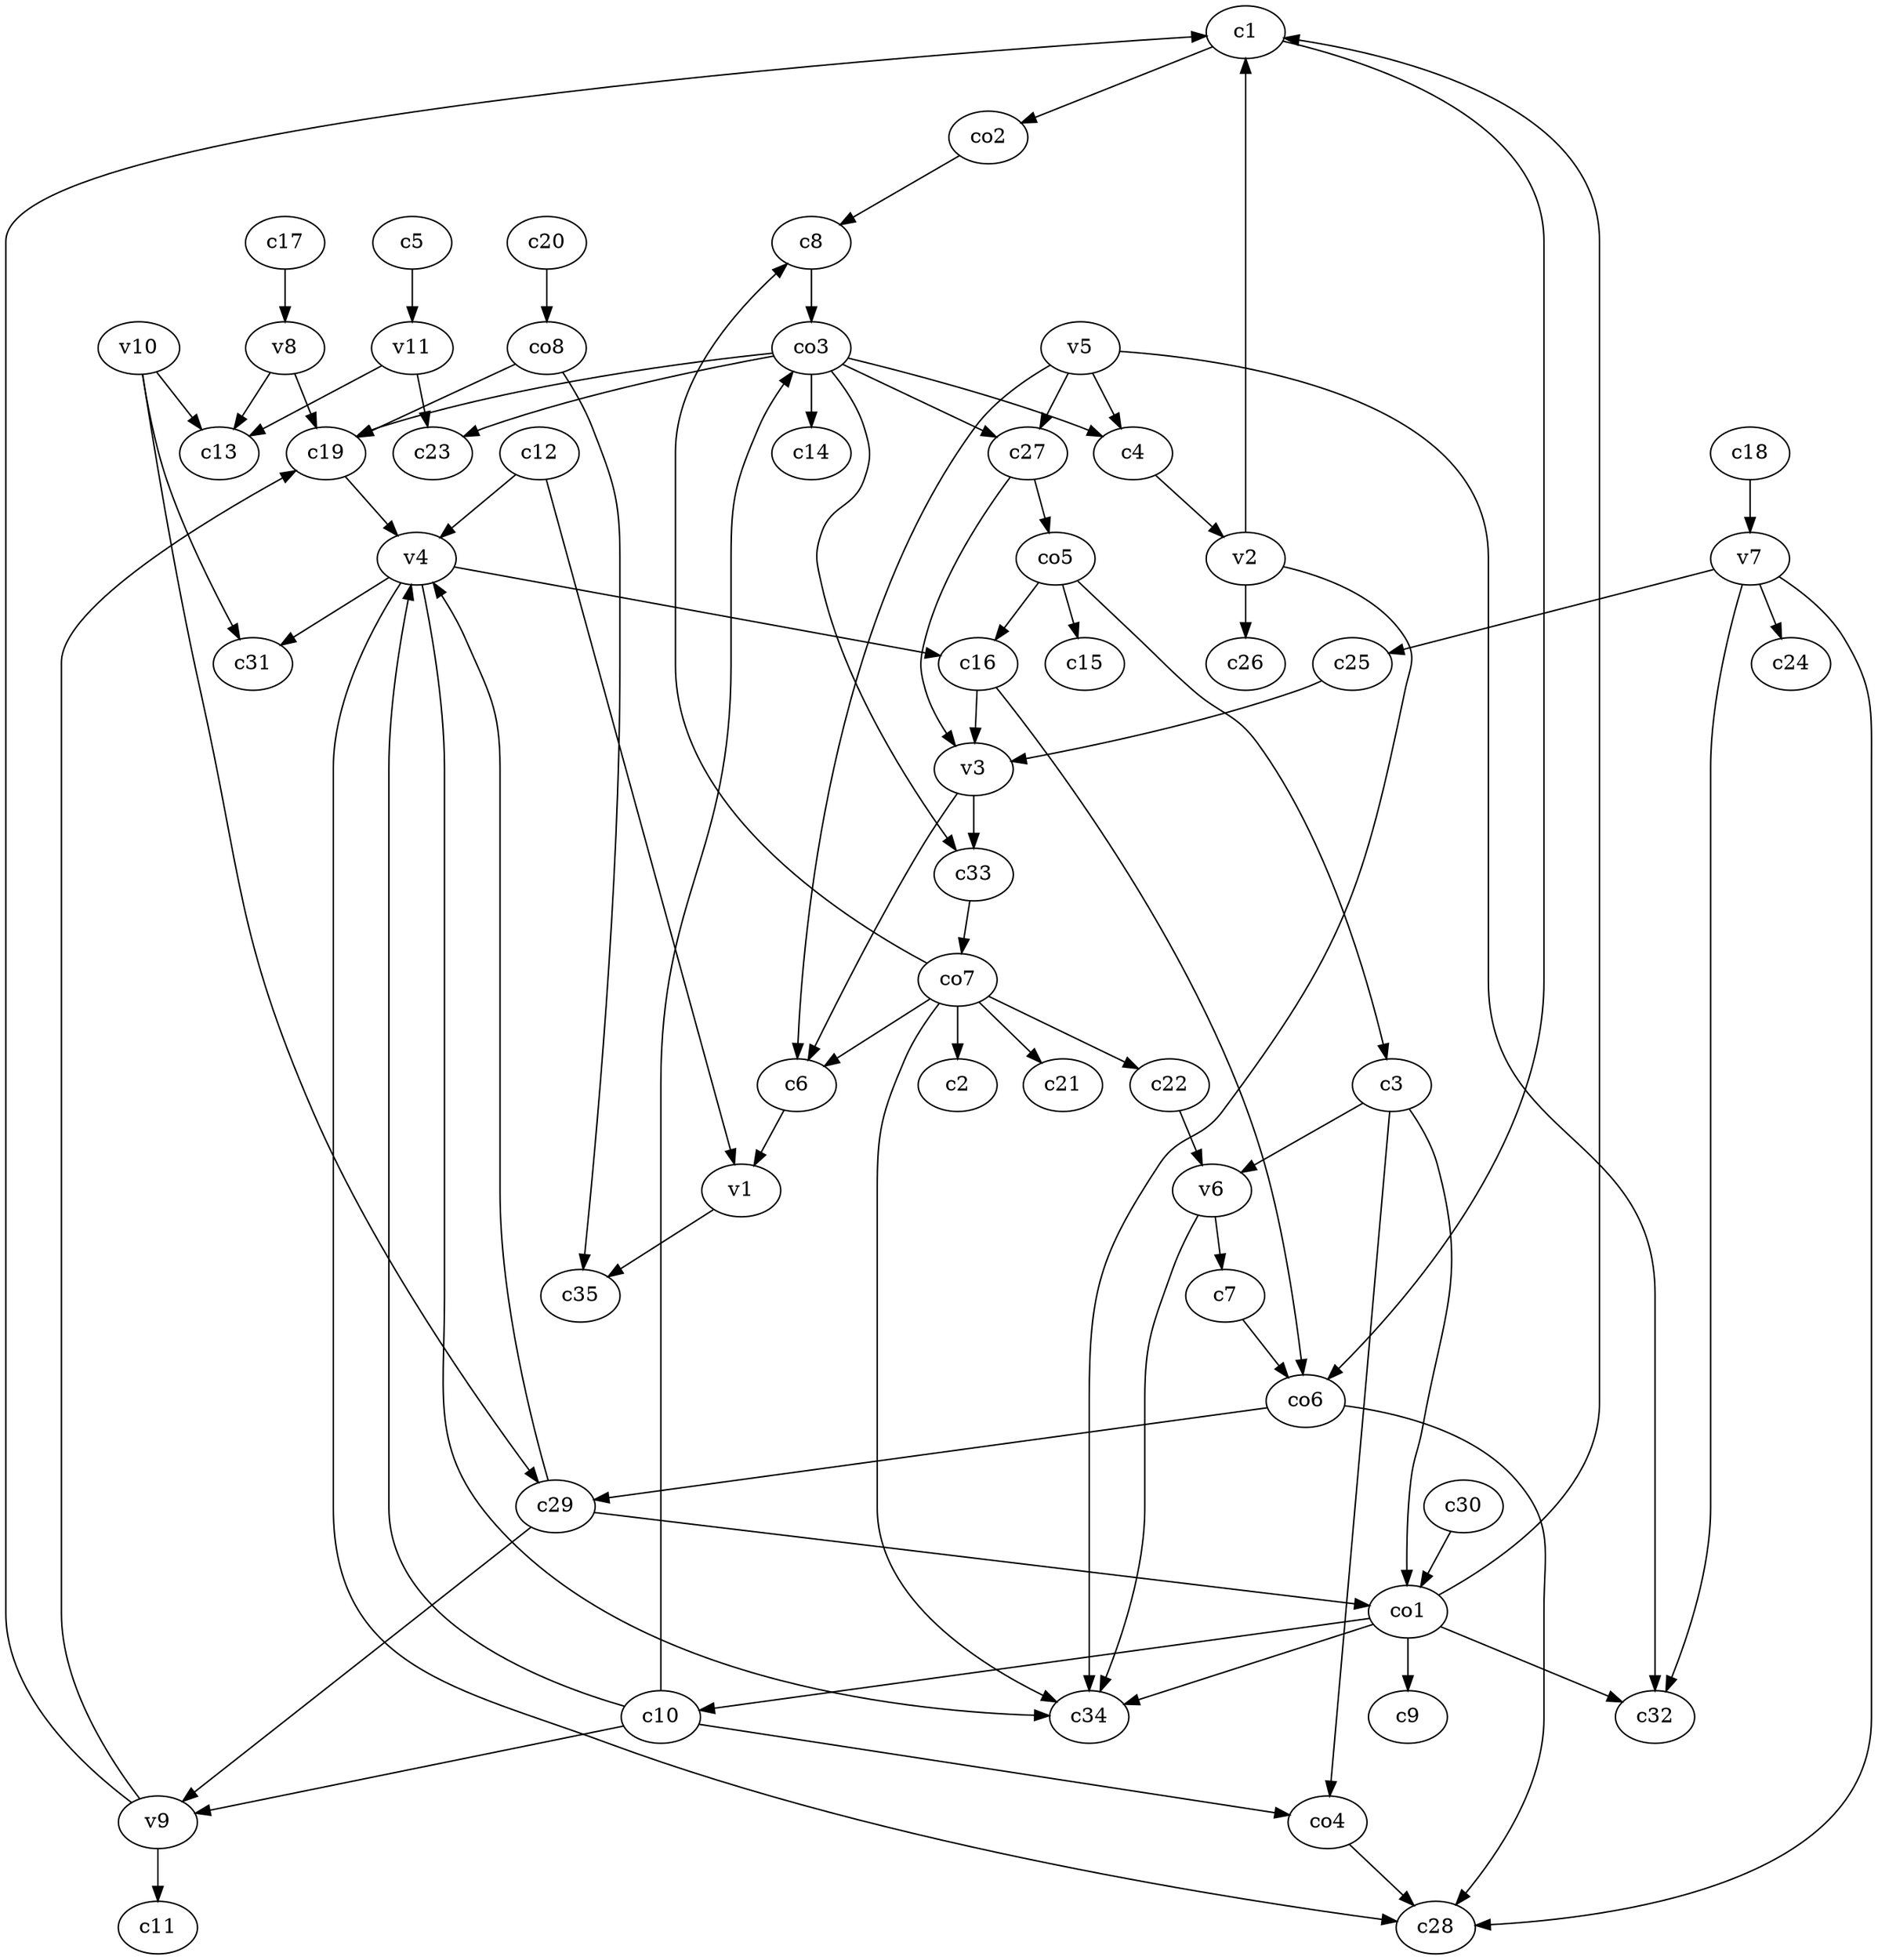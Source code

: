 strict digraph  {
c1;
c2;
c3;
c4;
c5;
c6;
c7;
c8;
c9;
c10;
c11;
c12;
c13;
c14;
c15;
c16;
c17;
c18;
c19;
c20;
c21;
c22;
c23;
c24;
c25;
c26;
c27;
c28;
c29;
c30;
c31;
c32;
c33;
c34;
c35;
v1;
v2;
v3;
v4;
v5;
v6;
v7;
v8;
v9;
v10;
v11;
co1;
co2;
co3;
co4;
co5;
co6;
co7;
co8;
c1 -> co2  [weight=1];
c1 -> co6  [weight=1];
c3 -> co1  [weight=1];
c3 -> v6  [weight=1];
c3 -> co4  [weight=1];
c4 -> v2  [weight=1];
c5 -> v11  [weight=1];
c6 -> v1  [weight=1];
c7 -> co6  [weight=1];
c8 -> co3  [weight=1];
c10 -> co4  [weight=1];
c10 -> co3  [weight=1];
c10 -> v9  [weight=1];
c10 -> v4  [weight=1];
c12 -> v4  [weight=1];
c12 -> v1  [weight=1];
c16 -> v3  [weight=1];
c16 -> co6  [weight=1];
c17 -> v8  [weight=1];
c18 -> v7  [weight=1];
c19 -> v4  [weight=1];
c20 -> co8  [weight=1];
c22 -> v6  [weight=1];
c25 -> v3  [weight=1];
c27 -> co5  [weight=1];
c27 -> v3  [weight=1];
c29 -> v4  [weight=1];
c29 -> co1  [weight=1];
c29 -> v9  [weight=1];
c30 -> co1  [weight=1];
c33 -> co7  [weight=1];
v1 -> c35  [weight=1];
v2 -> c1  [weight=1];
v2 -> c34  [weight=1];
v2 -> c26  [weight=1];
v3 -> c33  [weight=1];
v3 -> c6  [weight=1];
v4 -> c28  [weight=1];
v4 -> c31  [weight=1];
v4 -> c34  [weight=1];
v4 -> c16  [weight=1];
v5 -> c4  [weight=1];
v5 -> c27  [weight=1];
v5 -> c6  [weight=1];
v5 -> c32  [weight=1];
v6 -> c34  [weight=1];
v6 -> c7  [weight=1];
v7 -> c25  [weight=1];
v7 -> c28  [weight=1];
v7 -> c24  [weight=1];
v7 -> c32  [weight=1];
v8 -> c19  [weight=1];
v8 -> c13  [weight=1];
v9 -> c11  [weight=1];
v9 -> c19  [weight=1];
v9 -> c1  [weight=1];
v10 -> c13  [weight=1];
v10 -> c29  [weight=1];
v10 -> c31  [weight=1];
v11 -> c23  [weight=1];
v11 -> c13  [weight=1];
co1 -> c34  [weight=1];
co1 -> c10  [weight=1];
co1 -> c9  [weight=1];
co1 -> c32  [weight=1];
co1 -> c1  [weight=1];
co2 -> c8  [weight=1];
co3 -> c4  [weight=1];
co3 -> c19  [weight=1];
co3 -> c27  [weight=1];
co3 -> c23  [weight=1];
co3 -> c33  [weight=1];
co3 -> c14  [weight=1];
co4 -> c28  [weight=1];
co5 -> c15  [weight=1];
co5 -> c3  [weight=1];
co5 -> c16  [weight=1];
co6 -> c28  [weight=1];
co6 -> c29  [weight=1];
co7 -> c2  [weight=1];
co7 -> c8  [weight=1];
co7 -> c6  [weight=1];
co7 -> c34  [weight=1];
co7 -> c22  [weight=1];
co7 -> c21  [weight=1];
co8 -> c35  [weight=1];
co8 -> c19  [weight=1];
}
